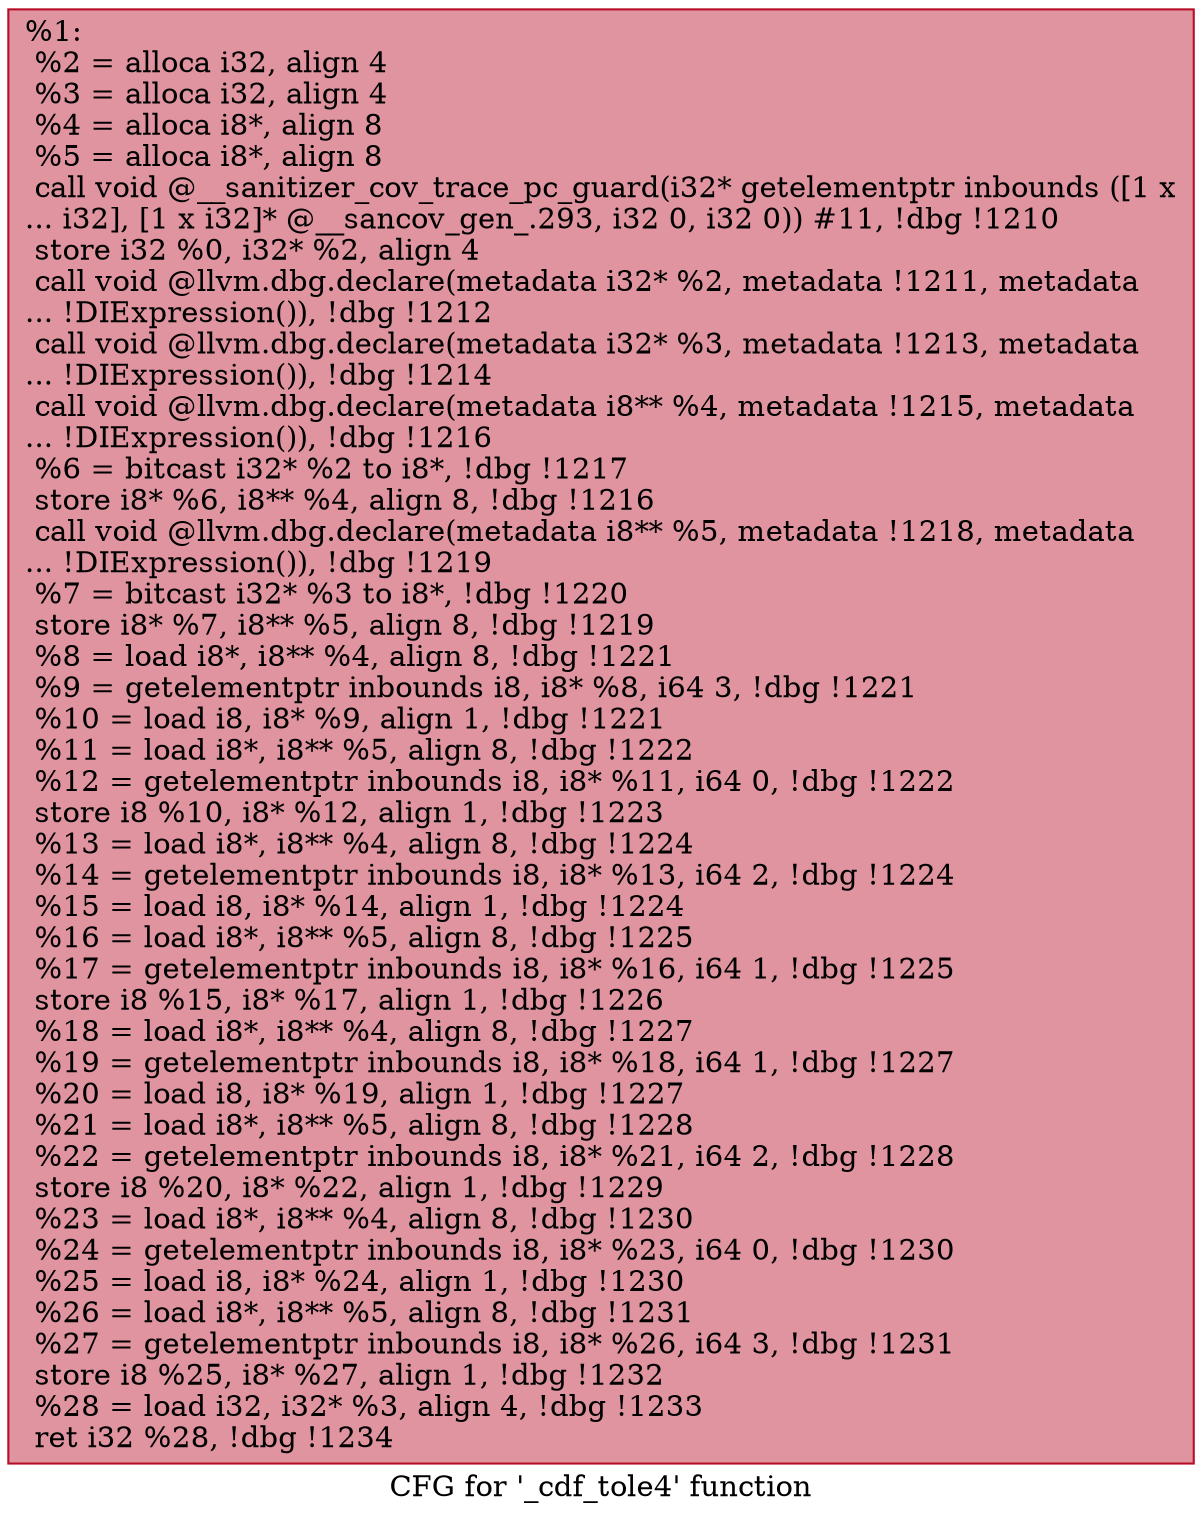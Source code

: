 digraph "CFG for '_cdf_tole4' function" {
	label="CFG for '_cdf_tole4' function";

	Node0x559c5cf413b0 [shape=record,color="#b70d28ff", style=filled, fillcolor="#b70d2870",label="{%1:\l  %2 = alloca i32, align 4\l  %3 = alloca i32, align 4\l  %4 = alloca i8*, align 8\l  %5 = alloca i8*, align 8\l  call void @__sanitizer_cov_trace_pc_guard(i32* getelementptr inbounds ([1 x\l... i32], [1 x i32]* @__sancov_gen_.293, i32 0, i32 0)) #11, !dbg !1210\l  store i32 %0, i32* %2, align 4\l  call void @llvm.dbg.declare(metadata i32* %2, metadata !1211, metadata\l... !DIExpression()), !dbg !1212\l  call void @llvm.dbg.declare(metadata i32* %3, metadata !1213, metadata\l... !DIExpression()), !dbg !1214\l  call void @llvm.dbg.declare(metadata i8** %4, metadata !1215, metadata\l... !DIExpression()), !dbg !1216\l  %6 = bitcast i32* %2 to i8*, !dbg !1217\l  store i8* %6, i8** %4, align 8, !dbg !1216\l  call void @llvm.dbg.declare(metadata i8** %5, metadata !1218, metadata\l... !DIExpression()), !dbg !1219\l  %7 = bitcast i32* %3 to i8*, !dbg !1220\l  store i8* %7, i8** %5, align 8, !dbg !1219\l  %8 = load i8*, i8** %4, align 8, !dbg !1221\l  %9 = getelementptr inbounds i8, i8* %8, i64 3, !dbg !1221\l  %10 = load i8, i8* %9, align 1, !dbg !1221\l  %11 = load i8*, i8** %5, align 8, !dbg !1222\l  %12 = getelementptr inbounds i8, i8* %11, i64 0, !dbg !1222\l  store i8 %10, i8* %12, align 1, !dbg !1223\l  %13 = load i8*, i8** %4, align 8, !dbg !1224\l  %14 = getelementptr inbounds i8, i8* %13, i64 2, !dbg !1224\l  %15 = load i8, i8* %14, align 1, !dbg !1224\l  %16 = load i8*, i8** %5, align 8, !dbg !1225\l  %17 = getelementptr inbounds i8, i8* %16, i64 1, !dbg !1225\l  store i8 %15, i8* %17, align 1, !dbg !1226\l  %18 = load i8*, i8** %4, align 8, !dbg !1227\l  %19 = getelementptr inbounds i8, i8* %18, i64 1, !dbg !1227\l  %20 = load i8, i8* %19, align 1, !dbg !1227\l  %21 = load i8*, i8** %5, align 8, !dbg !1228\l  %22 = getelementptr inbounds i8, i8* %21, i64 2, !dbg !1228\l  store i8 %20, i8* %22, align 1, !dbg !1229\l  %23 = load i8*, i8** %4, align 8, !dbg !1230\l  %24 = getelementptr inbounds i8, i8* %23, i64 0, !dbg !1230\l  %25 = load i8, i8* %24, align 1, !dbg !1230\l  %26 = load i8*, i8** %5, align 8, !dbg !1231\l  %27 = getelementptr inbounds i8, i8* %26, i64 3, !dbg !1231\l  store i8 %25, i8* %27, align 1, !dbg !1232\l  %28 = load i32, i32* %3, align 4, !dbg !1233\l  ret i32 %28, !dbg !1234\l}"];
}
